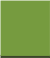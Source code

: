 <?xml version="1.0" encoding="UTF-8"?>
<dia:diagram xmlns:dia="http://www.lysator.liu.se/~alla/dia/">
  <dia:layer name="Fondo" visible="true" active="true">
    <dia:group>
      <dia:group>
        <dia:group>
          <dia:group>
            <dia:group>
              <dia:object type="Standard - Box" version="0" id="O0">
                <dia:attribute name="obj_pos">
                  <dia:point val="1.279,3.8"/>
                </dia:attribute>
                <dia:attribute name="obj_bb">
                  <dia:rectangle val="1.279,3.8;3.721,3.919"/>
                </dia:attribute>
                <dia:attribute name="elem_corner">
                  <dia:point val="1.279,3.8"/>
                </dia:attribute>
                <dia:attribute name="elem_width">
                  <dia:real val="2.442"/>
                </dia:attribute>
                <dia:attribute name="elem_height">
                  <dia:real val="0.119"/>
                </dia:attribute>
                <dia:attribute name="border_width">
                  <dia:real val="0"/>
                </dia:attribute>
                <dia:attribute name="border_color">
                  <dia:color val="#3a4728"/>
                </dia:attribute>
                <dia:attribute name="inner_color">
                  <dia:color val="#3a4728"/>
                </dia:attribute>
                <dia:attribute name="show_background">
                  <dia:boolean val="true"/>
                </dia:attribute>
              </dia:object>
            </dia:group>
          </dia:group>
        </dia:group>
        <dia:object type="Standard - Beziergon" version="0" id="O1">
          <dia:attribute name="obj_pos">
            <dia:point val="1.279,1.081"/>
          </dia:attribute>
          <dia:attribute name="obj_bb">
            <dia:rectangle val="1.279,1.081;3.721,3.8"/>
          </dia:attribute>
          <dia:attribute name="bez_points">
            <dia:point val="1.279,1.081"/>
            <dia:point val="1.279,3.8"/>
            <dia:point val="1.279,1.081"/>
            <dia:point val="1.279,3.8"/>
            <dia:point val="3.721,3.8"/>
            <dia:point val="1.279,3.8"/>
            <dia:point val="3.721,3.8"/>
            <dia:point val="3.721,1.081"/>
            <dia:point val="3.721,3.8"/>
            <dia:point val="3.721,1.081"/>
            <dia:point val="1.279,1.081"/>
            <dia:point val="3.721,1.081"/>
          </dia:attribute>
          <dia:attribute name="corner_types">
            <dia:enum val="-1200007544"/>
            <dia:enum val="0"/>
            <dia:enum val="0"/>
            <dia:enum val="0"/>
            <dia:enum val="0"/>
          </dia:attribute>
          <dia:attribute name="line_color">
            <dia:color val="#769b3f"/>
          </dia:attribute>
          <dia:attribute name="line_width">
            <dia:real val="0"/>
          </dia:attribute>
          <dia:attribute name="inner_color">
            <dia:color val="#769b3f"/>
          </dia:attribute>
          <dia:attribute name="show_background">
            <dia:boolean val="true"/>
          </dia:attribute>
        </dia:object>
        <dia:object type="Standard - Beziergon" version="0" id="O2">
          <dia:attribute name="obj_pos">
            <dia:point val="2.092,3.43"/>
          </dia:attribute>
          <dia:attribute name="obj_bb">
            <dia:rectangle val="1.638,2.979;2.092,3.43"/>
          </dia:attribute>
          <dia:attribute name="bez_points">
            <dia:point val="2.092,3.43"/>
            <dia:point val="1.638,3.43"/>
            <dia:point val="2.092,3.43"/>
            <dia:point val="1.638,3.43"/>
            <dia:point val="1.638,2.979"/>
            <dia:point val="1.638,3.43"/>
            <dia:point val="1.638,2.979"/>
            <dia:point val="2.092,2.979"/>
            <dia:point val="1.638,2.979"/>
            <dia:point val="2.092,2.979"/>
            <dia:point val="2.092,3.43"/>
            <dia:point val="2.092,2.979"/>
          </dia:attribute>
          <dia:attribute name="corner_types">
            <dia:enum val="-1200007544"/>
            <dia:enum val="0"/>
            <dia:enum val="0"/>
            <dia:enum val="0"/>
            <dia:enum val="0"/>
          </dia:attribute>
          <dia:attribute name="line_color">
            <dia:color val="#769b3f"/>
          </dia:attribute>
          <dia:attribute name="line_width">
            <dia:real val="0"/>
          </dia:attribute>
          <dia:attribute name="inner_color">
            <dia:color val="#769b3f"/>
          </dia:attribute>
          <dia:attribute name="show_background">
            <dia:boolean val="true"/>
          </dia:attribute>
        </dia:object>
        <dia:object type="Standard - Beziergon" version="0" id="O3">
          <dia:attribute name="obj_pos">
            <dia:point val="2.092,2.697"/>
          </dia:attribute>
          <dia:attribute name="obj_bb">
            <dia:rectangle val="1.638,2.301;2.092,2.697"/>
          </dia:attribute>
          <dia:attribute name="bez_points">
            <dia:point val="2.092,2.697"/>
            <dia:point val="1.638,2.697"/>
            <dia:point val="2.092,2.697"/>
            <dia:point val="1.638,2.697"/>
            <dia:point val="1.638,2.301"/>
            <dia:point val="1.638,2.697"/>
            <dia:point val="1.638,2.301"/>
            <dia:point val="2.092,2.301"/>
            <dia:point val="1.638,2.301"/>
            <dia:point val="2.092,2.301"/>
            <dia:point val="2.092,2.697"/>
            <dia:point val="2.092,2.301"/>
          </dia:attribute>
          <dia:attribute name="corner_types">
            <dia:enum val="-1200007560"/>
            <dia:enum val="0"/>
            <dia:enum val="0"/>
            <dia:enum val="0"/>
            <dia:enum val="0"/>
          </dia:attribute>
          <dia:attribute name="line_color">
            <dia:color val="#769b3f"/>
          </dia:attribute>
          <dia:attribute name="line_width">
            <dia:real val="0"/>
          </dia:attribute>
          <dia:attribute name="inner_color">
            <dia:color val="#769b3f"/>
          </dia:attribute>
          <dia:attribute name="show_background">
            <dia:boolean val="true"/>
          </dia:attribute>
        </dia:object>
        <dia:object type="Standard - Beziergon" version="0" id="O4">
          <dia:attribute name="obj_pos">
            <dia:point val="2.092,2.019"/>
          </dia:attribute>
          <dia:attribute name="obj_bb">
            <dia:rectangle val="1.638,1.568;2.092,2.019"/>
          </dia:attribute>
          <dia:attribute name="bez_points">
            <dia:point val="2.092,2.019"/>
            <dia:point val="1.638,2.019"/>
            <dia:point val="2.092,2.019"/>
            <dia:point val="1.638,2.019"/>
            <dia:point val="1.638,1.568"/>
            <dia:point val="1.638,2.019"/>
            <dia:point val="1.638,1.568"/>
            <dia:point val="2.092,1.568"/>
            <dia:point val="1.638,1.568"/>
            <dia:point val="2.092,1.568"/>
            <dia:point val="2.092,2.019"/>
            <dia:point val="2.092,1.568"/>
          </dia:attribute>
          <dia:attribute name="corner_types">
            <dia:enum val="-1200007544"/>
            <dia:enum val="0"/>
            <dia:enum val="0"/>
            <dia:enum val="0"/>
            <dia:enum val="0"/>
          </dia:attribute>
          <dia:attribute name="line_color">
            <dia:color val="#769b3f"/>
          </dia:attribute>
          <dia:attribute name="line_width">
            <dia:real val="0"/>
          </dia:attribute>
          <dia:attribute name="inner_color">
            <dia:color val="#769b3f"/>
          </dia:attribute>
          <dia:attribute name="show_background">
            <dia:boolean val="true"/>
          </dia:attribute>
        </dia:object>
        <dia:object type="Standard - Beziergon" version="0" id="O5">
          <dia:attribute name="obj_pos">
            <dia:point val="3.342,3.261"/>
          </dia:attribute>
          <dia:attribute name="obj_bb">
            <dia:rectangle val="2.263,3.148;3.342,3.261"/>
          </dia:attribute>
          <dia:attribute name="bez_points">
            <dia:point val="3.342,3.261"/>
            <dia:point val="2.263,3.261"/>
            <dia:point val="3.342,3.261"/>
            <dia:point val="2.263,3.261"/>
            <dia:point val="2.263,3.148"/>
            <dia:point val="2.263,3.261"/>
            <dia:point val="2.263,3.148"/>
            <dia:point val="3.342,3.148"/>
            <dia:point val="2.263,3.148"/>
            <dia:point val="3.342,3.148"/>
            <dia:point val="3.342,3.261"/>
            <dia:point val="3.342,3.148"/>
          </dia:attribute>
          <dia:attribute name="corner_types">
            <dia:enum val="-1200007544"/>
            <dia:enum val="0"/>
            <dia:enum val="0"/>
            <dia:enum val="0"/>
            <dia:enum val="0"/>
          </dia:attribute>
          <dia:attribute name="line_color">
            <dia:color val="#769b3f"/>
          </dia:attribute>
          <dia:attribute name="line_width">
            <dia:real val="0"/>
          </dia:attribute>
          <dia:attribute name="inner_color">
            <dia:color val="#769b3f"/>
          </dia:attribute>
          <dia:attribute name="show_background">
            <dia:boolean val="true"/>
          </dia:attribute>
        </dia:object>
        <dia:object type="Standard - Beziergon" version="0" id="O6">
          <dia:attribute name="obj_pos">
            <dia:point val="3.342,2.584"/>
          </dia:attribute>
          <dia:attribute name="obj_bb">
            <dia:rectangle val="2.263,2.471;3.342,2.584"/>
          </dia:attribute>
          <dia:attribute name="bez_points">
            <dia:point val="3.342,2.584"/>
            <dia:point val="2.263,2.584"/>
            <dia:point val="3.342,2.584"/>
            <dia:point val="2.263,2.584"/>
            <dia:point val="2.263,2.471"/>
            <dia:point val="2.263,2.584"/>
            <dia:point val="2.263,2.471"/>
            <dia:point val="3.342,2.471"/>
            <dia:point val="2.263,2.471"/>
            <dia:point val="3.342,2.471"/>
            <dia:point val="3.342,2.584"/>
            <dia:point val="3.342,2.471"/>
          </dia:attribute>
          <dia:attribute name="corner_types">
            <dia:enum val="-1200007544"/>
            <dia:enum val="0"/>
            <dia:enum val="0"/>
            <dia:enum val="0"/>
            <dia:enum val="0"/>
          </dia:attribute>
          <dia:attribute name="line_color">
            <dia:color val="#769b3f"/>
          </dia:attribute>
          <dia:attribute name="line_width">
            <dia:real val="0"/>
          </dia:attribute>
          <dia:attribute name="inner_color">
            <dia:color val="#769b3f"/>
          </dia:attribute>
          <dia:attribute name="show_background">
            <dia:boolean val="true"/>
          </dia:attribute>
        </dia:object>
        <dia:object type="Standard - Beziergon" version="0" id="O7">
          <dia:attribute name="obj_pos">
            <dia:point val="3.342,1.85"/>
          </dia:attribute>
          <dia:attribute name="obj_bb">
            <dia:rectangle val="2.263,1.737;3.342,1.85"/>
          </dia:attribute>
          <dia:attribute name="bez_points">
            <dia:point val="3.342,1.85"/>
            <dia:point val="2.263,1.85"/>
            <dia:point val="3.342,1.85"/>
            <dia:point val="2.263,1.85"/>
            <dia:point val="2.263,1.737"/>
            <dia:point val="2.263,1.85"/>
            <dia:point val="2.263,1.737"/>
            <dia:point val="3.342,1.737"/>
            <dia:point val="2.263,1.737"/>
            <dia:point val="3.342,1.737"/>
            <dia:point val="3.342,1.85"/>
            <dia:point val="3.342,1.737"/>
          </dia:attribute>
          <dia:attribute name="corner_types">
            <dia:enum val="-1200007560"/>
            <dia:enum val="0"/>
            <dia:enum val="0"/>
            <dia:enum val="0"/>
            <dia:enum val="0"/>
          </dia:attribute>
          <dia:attribute name="line_color">
            <dia:color val="#769b3f"/>
          </dia:attribute>
          <dia:attribute name="line_width">
            <dia:real val="0"/>
          </dia:attribute>
          <dia:attribute name="inner_color">
            <dia:color val="#769b3f"/>
          </dia:attribute>
          <dia:attribute name="show_background">
            <dia:boolean val="true"/>
          </dia:attribute>
        </dia:object>
      </dia:group>
    </dia:group>
  </dia:layer>
</dia:diagram>
